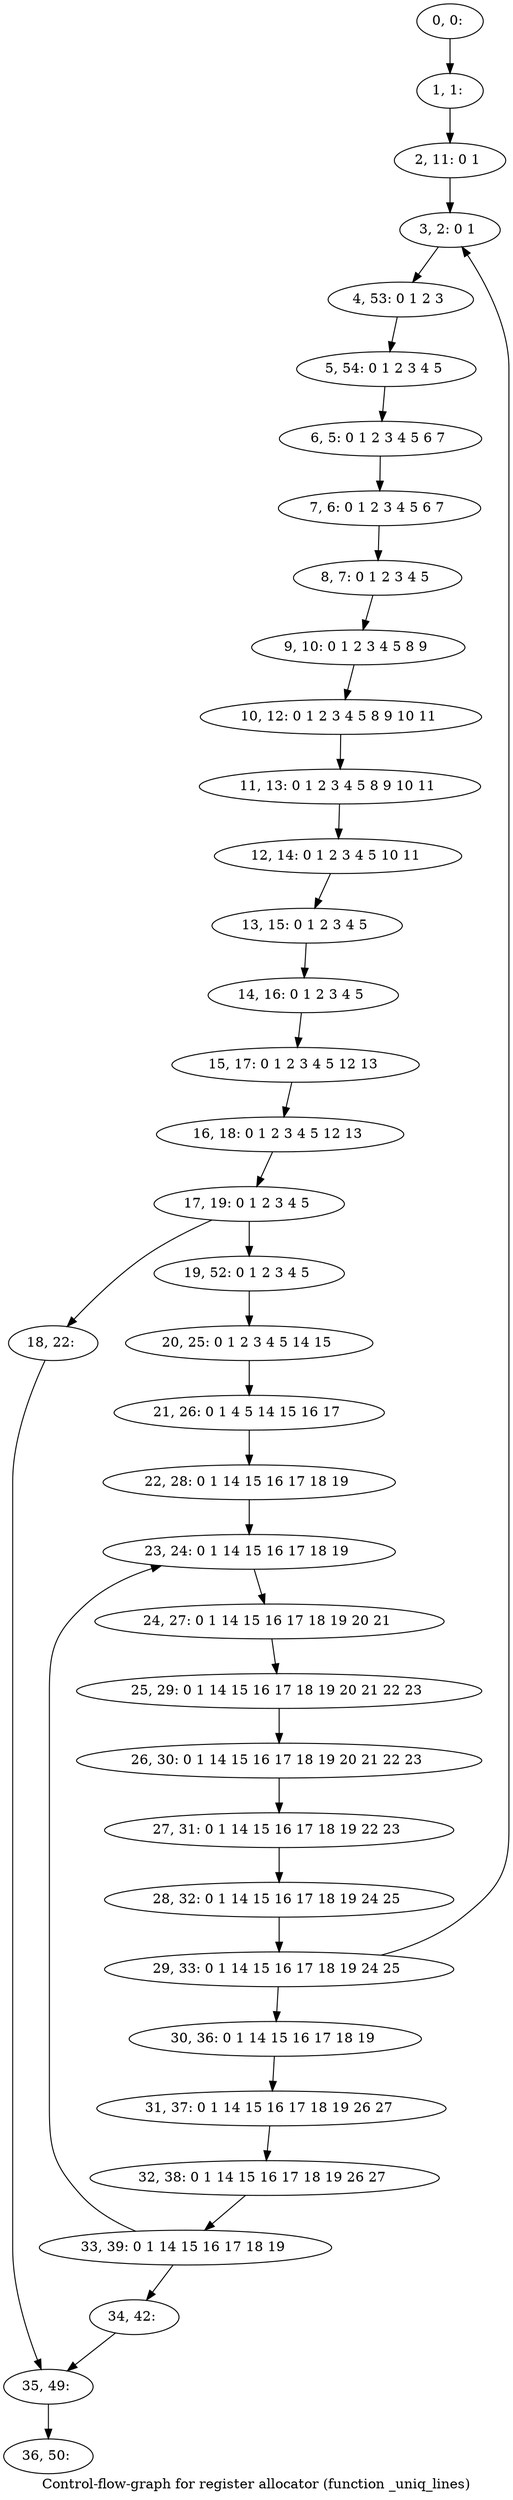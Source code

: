 digraph G {
graph [label="Control-flow-graph for register allocator (function _uniq_lines)"]
0[label="0, 0: "];
1[label="1, 1: "];
2[label="2, 11: 0 1 "];
3[label="3, 2: 0 1 "];
4[label="4, 53: 0 1 2 3 "];
5[label="5, 54: 0 1 2 3 4 5 "];
6[label="6, 5: 0 1 2 3 4 5 6 7 "];
7[label="7, 6: 0 1 2 3 4 5 6 7 "];
8[label="8, 7: 0 1 2 3 4 5 "];
9[label="9, 10: 0 1 2 3 4 5 8 9 "];
10[label="10, 12: 0 1 2 3 4 5 8 9 10 11 "];
11[label="11, 13: 0 1 2 3 4 5 8 9 10 11 "];
12[label="12, 14: 0 1 2 3 4 5 10 11 "];
13[label="13, 15: 0 1 2 3 4 5 "];
14[label="14, 16: 0 1 2 3 4 5 "];
15[label="15, 17: 0 1 2 3 4 5 12 13 "];
16[label="16, 18: 0 1 2 3 4 5 12 13 "];
17[label="17, 19: 0 1 2 3 4 5 "];
18[label="18, 22: "];
19[label="19, 52: 0 1 2 3 4 5 "];
20[label="20, 25: 0 1 2 3 4 5 14 15 "];
21[label="21, 26: 0 1 4 5 14 15 16 17 "];
22[label="22, 28: 0 1 14 15 16 17 18 19 "];
23[label="23, 24: 0 1 14 15 16 17 18 19 "];
24[label="24, 27: 0 1 14 15 16 17 18 19 20 21 "];
25[label="25, 29: 0 1 14 15 16 17 18 19 20 21 22 23 "];
26[label="26, 30: 0 1 14 15 16 17 18 19 20 21 22 23 "];
27[label="27, 31: 0 1 14 15 16 17 18 19 22 23 "];
28[label="28, 32: 0 1 14 15 16 17 18 19 24 25 "];
29[label="29, 33: 0 1 14 15 16 17 18 19 24 25 "];
30[label="30, 36: 0 1 14 15 16 17 18 19 "];
31[label="31, 37: 0 1 14 15 16 17 18 19 26 27 "];
32[label="32, 38: 0 1 14 15 16 17 18 19 26 27 "];
33[label="33, 39: 0 1 14 15 16 17 18 19 "];
34[label="34, 42: "];
35[label="35, 49: "];
36[label="36, 50: "];
0->1 ;
1->2 ;
2->3 ;
3->4 ;
4->5 ;
5->6 ;
6->7 ;
7->8 ;
8->9 ;
9->10 ;
10->11 ;
11->12 ;
12->13 ;
13->14 ;
14->15 ;
15->16 ;
16->17 ;
17->18 ;
17->19 ;
18->35 ;
19->20 ;
20->21 ;
21->22 ;
22->23 ;
23->24 ;
24->25 ;
25->26 ;
26->27 ;
27->28 ;
28->29 ;
29->30 ;
29->3 ;
30->31 ;
31->32 ;
32->33 ;
33->34 ;
33->23 ;
34->35 ;
35->36 ;
}
